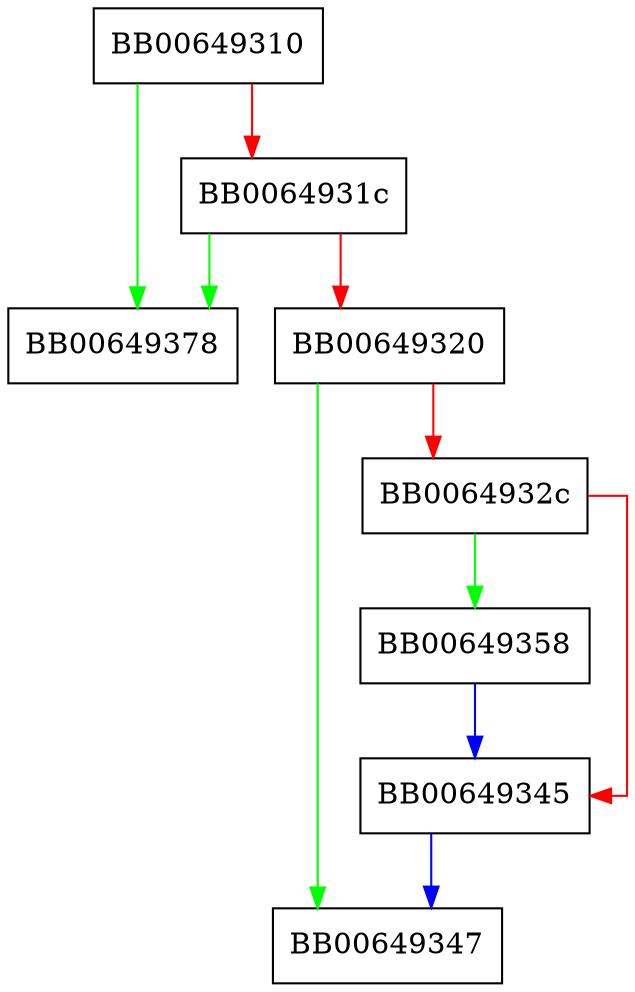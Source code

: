 digraph OPENSSL_sk_delete {
  node [shape="box"];
  graph [splines=ortho];
  BB00649310 -> BB00649378 [color="green"];
  BB00649310 -> BB0064931c [color="red"];
  BB0064931c -> BB00649378 [color="green"];
  BB0064931c -> BB00649320 [color="red"];
  BB00649320 -> BB00649347 [color="green"];
  BB00649320 -> BB0064932c [color="red"];
  BB0064932c -> BB00649358 [color="green"];
  BB0064932c -> BB00649345 [color="red"];
  BB00649345 -> BB00649347 [color="blue"];
  BB00649358 -> BB00649345 [color="blue"];
}